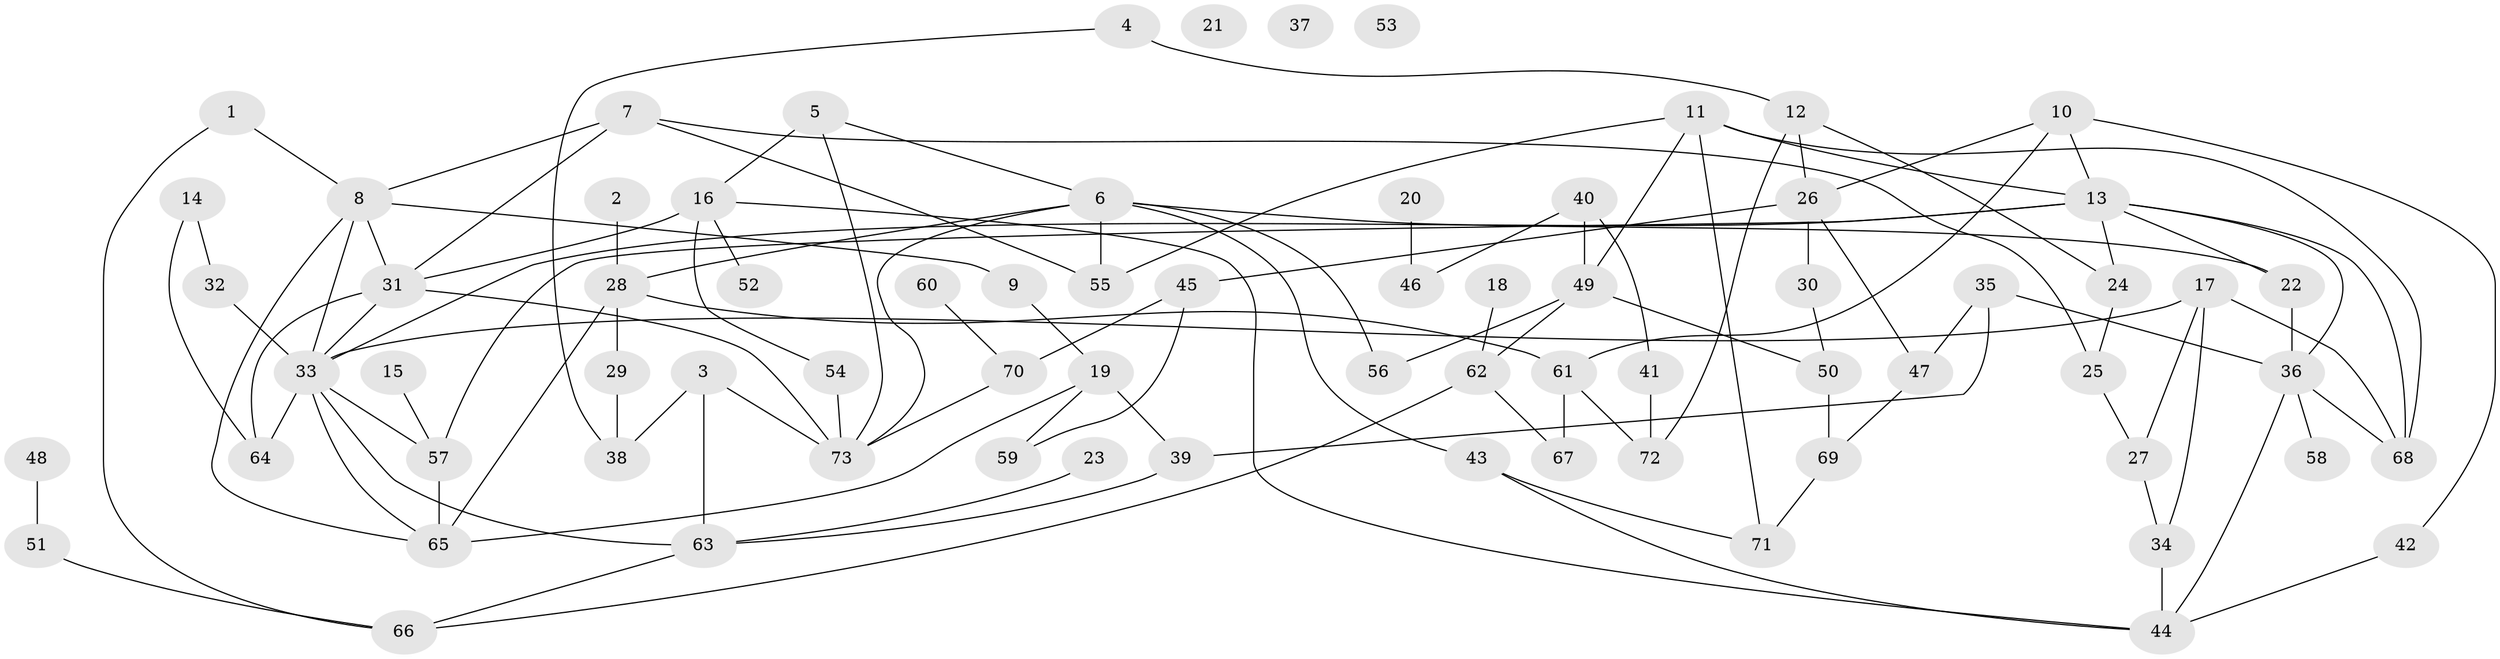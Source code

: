 // Generated by graph-tools (version 1.1) at 2025/33/03/09/25 02:33:50]
// undirected, 73 vertices, 115 edges
graph export_dot {
graph [start="1"]
  node [color=gray90,style=filled];
  1;
  2;
  3;
  4;
  5;
  6;
  7;
  8;
  9;
  10;
  11;
  12;
  13;
  14;
  15;
  16;
  17;
  18;
  19;
  20;
  21;
  22;
  23;
  24;
  25;
  26;
  27;
  28;
  29;
  30;
  31;
  32;
  33;
  34;
  35;
  36;
  37;
  38;
  39;
  40;
  41;
  42;
  43;
  44;
  45;
  46;
  47;
  48;
  49;
  50;
  51;
  52;
  53;
  54;
  55;
  56;
  57;
  58;
  59;
  60;
  61;
  62;
  63;
  64;
  65;
  66;
  67;
  68;
  69;
  70;
  71;
  72;
  73;
  1 -- 8;
  1 -- 66;
  2 -- 28;
  3 -- 38;
  3 -- 63;
  3 -- 73;
  4 -- 12;
  4 -- 38;
  5 -- 6;
  5 -- 16;
  5 -- 73;
  6 -- 22;
  6 -- 28;
  6 -- 43;
  6 -- 55;
  6 -- 56;
  6 -- 73;
  7 -- 8;
  7 -- 25;
  7 -- 31;
  7 -- 55;
  8 -- 9;
  8 -- 31;
  8 -- 33;
  8 -- 65;
  9 -- 19;
  10 -- 13;
  10 -- 26;
  10 -- 42;
  10 -- 61;
  11 -- 13;
  11 -- 49;
  11 -- 55;
  11 -- 68;
  11 -- 71;
  12 -- 24;
  12 -- 26;
  12 -- 72;
  13 -- 22;
  13 -- 24;
  13 -- 33;
  13 -- 36;
  13 -- 57;
  13 -- 68;
  14 -- 32;
  14 -- 64;
  15 -- 57;
  16 -- 31;
  16 -- 44;
  16 -- 52;
  16 -- 54;
  17 -- 27;
  17 -- 33;
  17 -- 34;
  17 -- 68;
  18 -- 62;
  19 -- 39;
  19 -- 59;
  19 -- 65;
  20 -- 46;
  22 -- 36;
  23 -- 63;
  24 -- 25;
  25 -- 27;
  26 -- 30;
  26 -- 45;
  26 -- 47;
  27 -- 34;
  28 -- 29;
  28 -- 61;
  28 -- 65;
  29 -- 38;
  30 -- 50;
  31 -- 33;
  31 -- 64;
  31 -- 73;
  32 -- 33;
  33 -- 57;
  33 -- 63;
  33 -- 64;
  33 -- 65;
  34 -- 44;
  35 -- 36;
  35 -- 39;
  35 -- 47;
  36 -- 44;
  36 -- 58;
  36 -- 68;
  39 -- 63;
  40 -- 41;
  40 -- 46;
  40 -- 49;
  41 -- 72;
  42 -- 44;
  43 -- 44;
  43 -- 71;
  45 -- 59;
  45 -- 70;
  47 -- 69;
  48 -- 51;
  49 -- 50;
  49 -- 56;
  49 -- 62;
  50 -- 69;
  51 -- 66;
  54 -- 73;
  57 -- 65;
  60 -- 70;
  61 -- 67;
  61 -- 72;
  62 -- 66;
  62 -- 67;
  63 -- 66;
  69 -- 71;
  70 -- 73;
}
